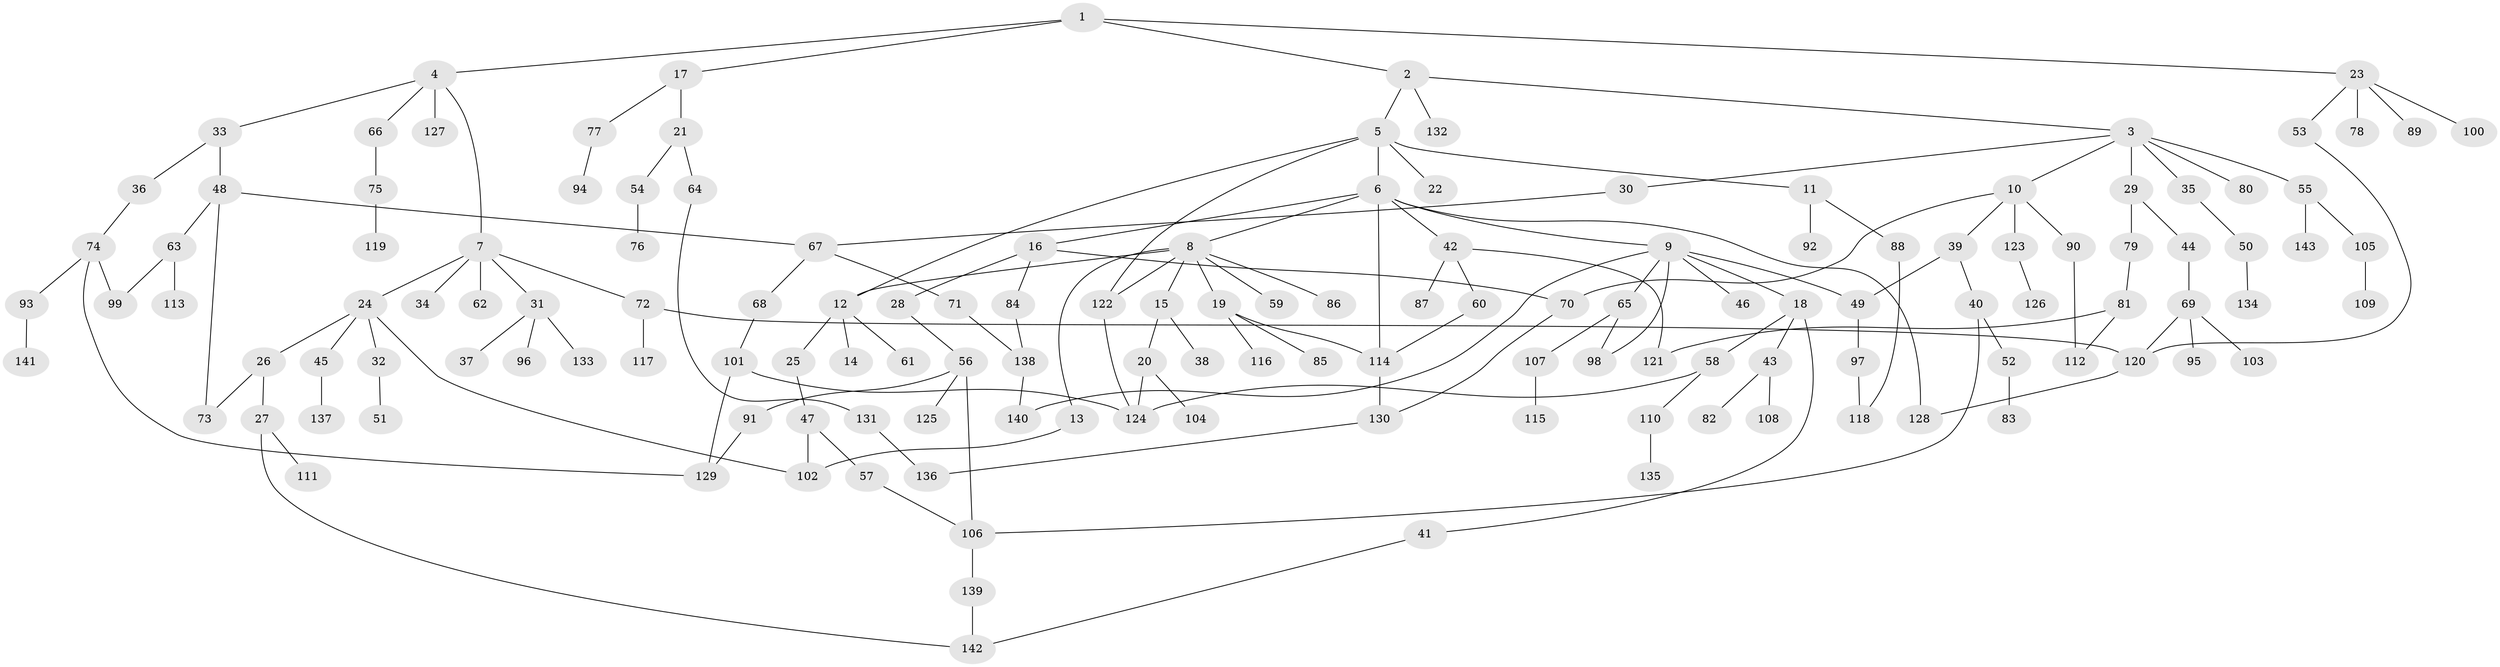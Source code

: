 // Generated by graph-tools (version 1.1) at 2025/13/03/09/25 04:13:33]
// undirected, 143 vertices, 173 edges
graph export_dot {
graph [start="1"]
  node [color=gray90,style=filled];
  1;
  2;
  3;
  4;
  5;
  6;
  7;
  8;
  9;
  10;
  11;
  12;
  13;
  14;
  15;
  16;
  17;
  18;
  19;
  20;
  21;
  22;
  23;
  24;
  25;
  26;
  27;
  28;
  29;
  30;
  31;
  32;
  33;
  34;
  35;
  36;
  37;
  38;
  39;
  40;
  41;
  42;
  43;
  44;
  45;
  46;
  47;
  48;
  49;
  50;
  51;
  52;
  53;
  54;
  55;
  56;
  57;
  58;
  59;
  60;
  61;
  62;
  63;
  64;
  65;
  66;
  67;
  68;
  69;
  70;
  71;
  72;
  73;
  74;
  75;
  76;
  77;
  78;
  79;
  80;
  81;
  82;
  83;
  84;
  85;
  86;
  87;
  88;
  89;
  90;
  91;
  92;
  93;
  94;
  95;
  96;
  97;
  98;
  99;
  100;
  101;
  102;
  103;
  104;
  105;
  106;
  107;
  108;
  109;
  110;
  111;
  112;
  113;
  114;
  115;
  116;
  117;
  118;
  119;
  120;
  121;
  122;
  123;
  124;
  125;
  126;
  127;
  128;
  129;
  130;
  131;
  132;
  133;
  134;
  135;
  136;
  137;
  138;
  139;
  140;
  141;
  142;
  143;
  1 -- 2;
  1 -- 4;
  1 -- 17;
  1 -- 23;
  2 -- 3;
  2 -- 5;
  2 -- 132;
  3 -- 10;
  3 -- 29;
  3 -- 30;
  3 -- 35;
  3 -- 55;
  3 -- 80;
  4 -- 7;
  4 -- 33;
  4 -- 66;
  4 -- 127;
  5 -- 6;
  5 -- 11;
  5 -- 12;
  5 -- 22;
  5 -- 122;
  6 -- 8;
  6 -- 9;
  6 -- 16;
  6 -- 42;
  6 -- 114;
  6 -- 128;
  7 -- 24;
  7 -- 31;
  7 -- 34;
  7 -- 62;
  7 -- 72;
  8 -- 13;
  8 -- 15;
  8 -- 19;
  8 -- 59;
  8 -- 86;
  8 -- 12;
  8 -- 122;
  9 -- 18;
  9 -- 46;
  9 -- 49;
  9 -- 65;
  9 -- 98;
  9 -- 140;
  10 -- 39;
  10 -- 90;
  10 -- 123;
  10 -- 70;
  11 -- 88;
  11 -- 92;
  12 -- 14;
  12 -- 25;
  12 -- 61;
  13 -- 102;
  15 -- 20;
  15 -- 38;
  16 -- 28;
  16 -- 70;
  16 -- 84;
  17 -- 21;
  17 -- 77;
  18 -- 41;
  18 -- 43;
  18 -- 58;
  19 -- 85;
  19 -- 116;
  19 -- 114;
  20 -- 104;
  20 -- 124;
  21 -- 54;
  21 -- 64;
  23 -- 53;
  23 -- 78;
  23 -- 89;
  23 -- 100;
  24 -- 26;
  24 -- 32;
  24 -- 45;
  24 -- 102;
  25 -- 47;
  26 -- 27;
  26 -- 73;
  27 -- 111;
  27 -- 142;
  28 -- 56;
  29 -- 44;
  29 -- 79;
  30 -- 67;
  31 -- 37;
  31 -- 96;
  31 -- 133;
  32 -- 51;
  33 -- 36;
  33 -- 48;
  35 -- 50;
  36 -- 74;
  39 -- 40;
  39 -- 49;
  40 -- 52;
  40 -- 106;
  41 -- 142;
  42 -- 60;
  42 -- 87;
  42 -- 121;
  43 -- 82;
  43 -- 108;
  44 -- 69;
  45 -- 137;
  47 -- 57;
  47 -- 102;
  48 -- 63;
  48 -- 67;
  48 -- 73;
  49 -- 97;
  50 -- 134;
  52 -- 83;
  53 -- 120;
  54 -- 76;
  55 -- 105;
  55 -- 143;
  56 -- 91;
  56 -- 106;
  56 -- 125;
  57 -- 106;
  58 -- 110;
  58 -- 124;
  60 -- 114;
  63 -- 113;
  63 -- 99;
  64 -- 131;
  65 -- 107;
  65 -- 98;
  66 -- 75;
  67 -- 68;
  67 -- 71;
  68 -- 101;
  69 -- 95;
  69 -- 103;
  69 -- 120;
  70 -- 130;
  71 -- 138;
  72 -- 117;
  72 -- 120;
  74 -- 93;
  74 -- 99;
  74 -- 129;
  75 -- 119;
  77 -- 94;
  79 -- 81;
  81 -- 112;
  81 -- 121;
  84 -- 138;
  88 -- 118;
  90 -- 112;
  91 -- 129;
  93 -- 141;
  97 -- 118;
  101 -- 124;
  101 -- 129;
  105 -- 109;
  106 -- 139;
  107 -- 115;
  110 -- 135;
  114 -- 130;
  120 -- 128;
  122 -- 124;
  123 -- 126;
  130 -- 136;
  131 -- 136;
  138 -- 140;
  139 -- 142;
}
